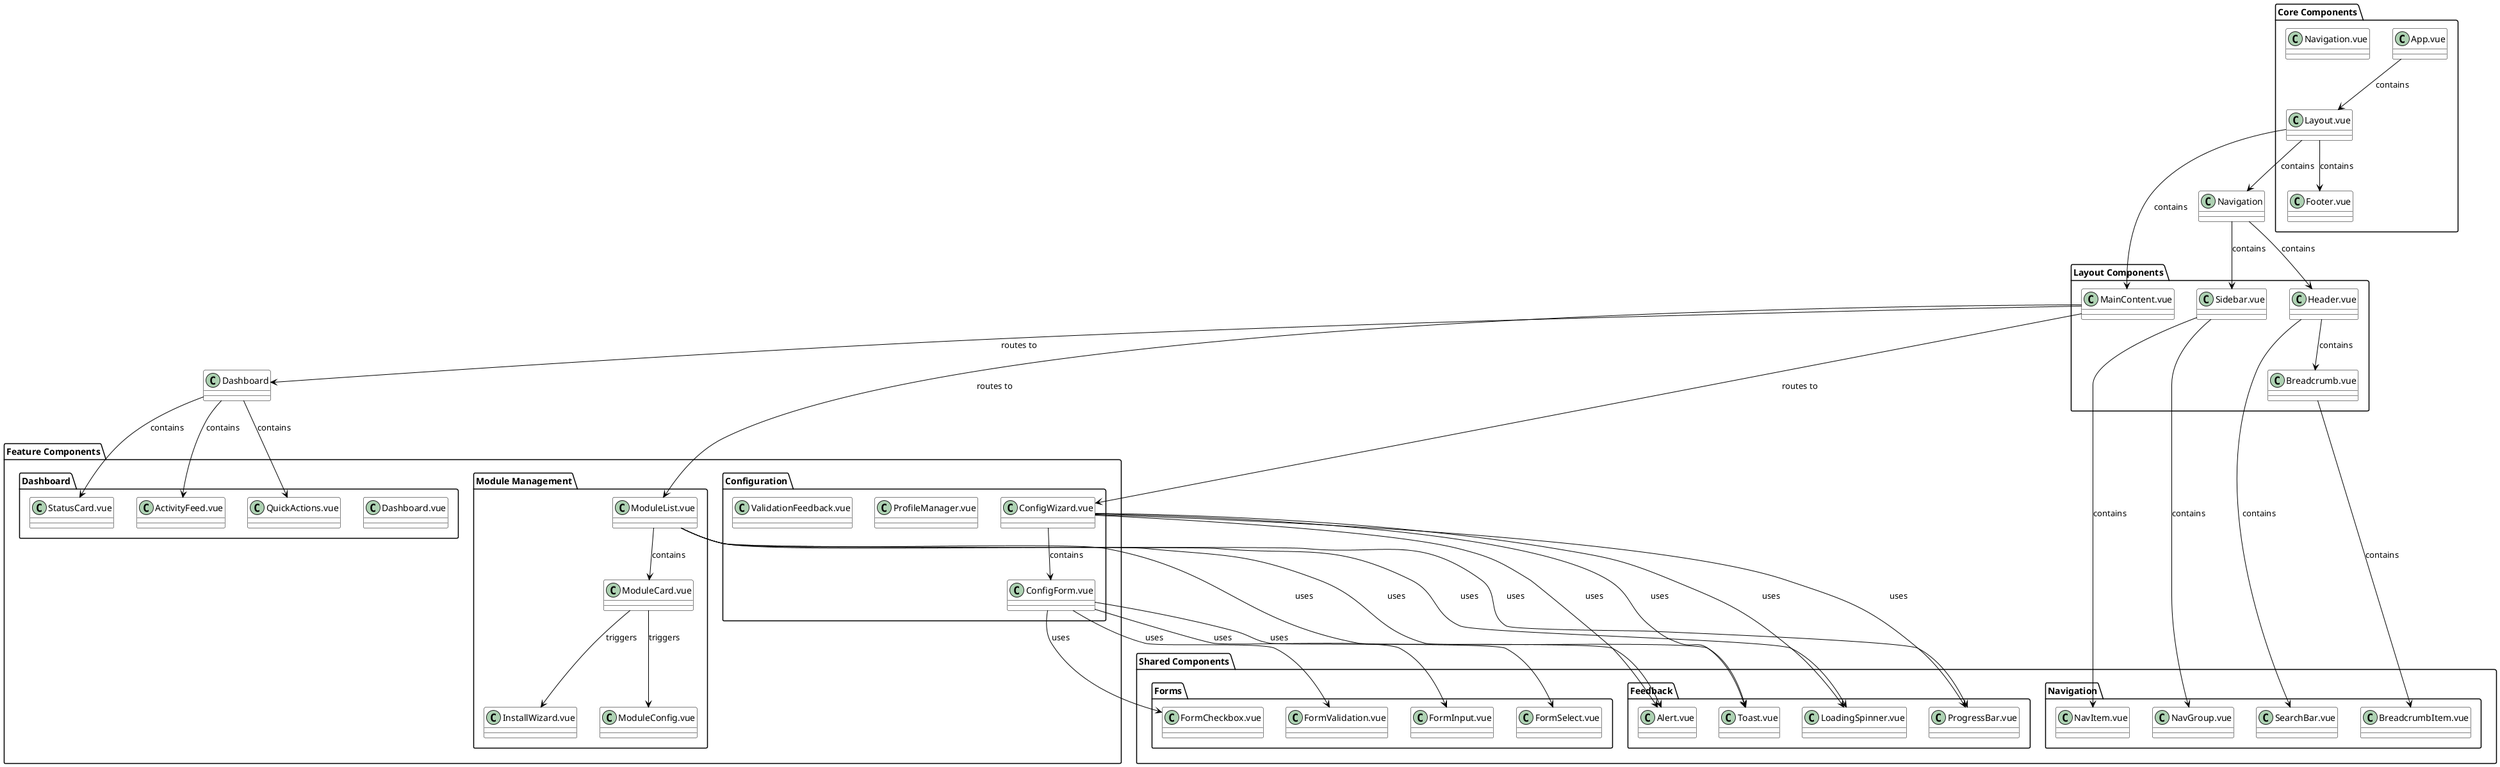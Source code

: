 @startuml Component Architecture

!define RECTANGLE class
skinparam backgroundColor white
skinparam classBackgroundColor white
skinparam classBorderColor black
skinparam arrowColor black

package "Core Components" {
    RECTANGLE "App.vue" as App
    RECTANGLE "Layout.vue" as Layout
    RECTANGLE "Navigation.vue" as Navigation
    RECTANGLE "Footer.vue" as Footer
}

package "Layout Components" {
    RECTANGLE "Sidebar.vue" as Sidebar
    RECTANGLE "Header.vue" as Header
    RECTANGLE "MainContent.vue" as MainContent
    RECTANGLE "Breadcrumb.vue" as Breadcrumb
}

package "Feature Components" {
    package "Dashboard" {
        RECTANGLE "Dashboard.vue" as Dashboard
        RECTANGLE "StatusCard.vue" as StatusCard
        RECTANGLE "ActivityFeed.vue" as ActivityFeed
        RECTANGLE "QuickActions.vue" as QuickActions
    }

    package "Configuration" {
        RECTANGLE "ConfigWizard.vue" as ConfigWizard
        RECTANGLE "ConfigForm.vue" as ConfigForm
        RECTANGLE "ProfileManager.vue" as ProfileManager
        RECTANGLE "ValidationFeedback.vue" as ValidationFeedback
    }

    package "Module Management" {
        RECTANGLE "ModuleList.vue" as ModuleList
        RECTANGLE "ModuleCard.vue" as ModuleCard
        RECTANGLE "InstallWizard.vue" as InstallWizard
        RECTANGLE "ModuleConfig.vue" as ModuleConfig
    }
}

package "Shared Components" {
    package "Forms" {
        RECTANGLE "FormInput.vue" as FormInput
        RECTANGLE "FormSelect.vue" as FormSelect
        RECTANGLE "FormCheckbox.vue" as FormCheckbox
        RECTANGLE "FormValidation.vue" as FormValidation
    }

    package "Feedback" {
        RECTANGLE "Toast.vue" as Toast
        RECTANGLE "Alert.vue" as Alert
        RECTANGLE "ProgressBar.vue" as ProgressBar
        RECTANGLE "LoadingSpinner.vue" as LoadingSpinner
    }

    package "Navigation" {
        RECTANGLE "NavItem.vue" as NavItem
        RECTANGLE "NavGroup.vue" as NavGroup
        RECTANGLE "SearchBar.vue" as SearchBar
        RECTANGLE "BreadcrumbItem.vue" as BreadcrumbItem
    }
}

' Component Relationships
App --> Layout : contains
Layout --> Navigation : contains
Layout --> Footer : contains
Layout --> MainContent : contains

Navigation --> Sidebar : contains
Navigation --> Header : contains
Header --> Breadcrumb : contains

MainContent --> Dashboard : routes to
MainContent --> ConfigWizard : routes to
MainContent --> ModuleList : routes to

Dashboard --> StatusCard : contains
Dashboard --> ActivityFeed : contains
Dashboard --> QuickActions : contains

ConfigWizard --> ConfigForm : contains
ConfigForm --> FormInput : uses
ConfigForm --> FormSelect : uses
ConfigForm --> FormCheckbox : uses
ConfigForm --> FormValidation : uses

ModuleList --> ModuleCard : contains
ModuleCard --> InstallWizard : triggers
ModuleCard --> ModuleConfig : triggers

' Shared Component Usage
ConfigWizard --> Toast : uses
ConfigWizard --> Alert : uses
ConfigWizard --> ProgressBar : uses
ConfigWizard --> LoadingSpinner : uses

ModuleList --> Toast : uses
ModuleList --> Alert : uses
ModuleList --> ProgressBar : uses
ModuleList --> LoadingSpinner : uses

' Navigation Structure
Sidebar --> NavItem : contains
Sidebar --> NavGroup : contains
Header --> SearchBar : contains
Breadcrumb --> BreadcrumbItem : contains

@enduml 
